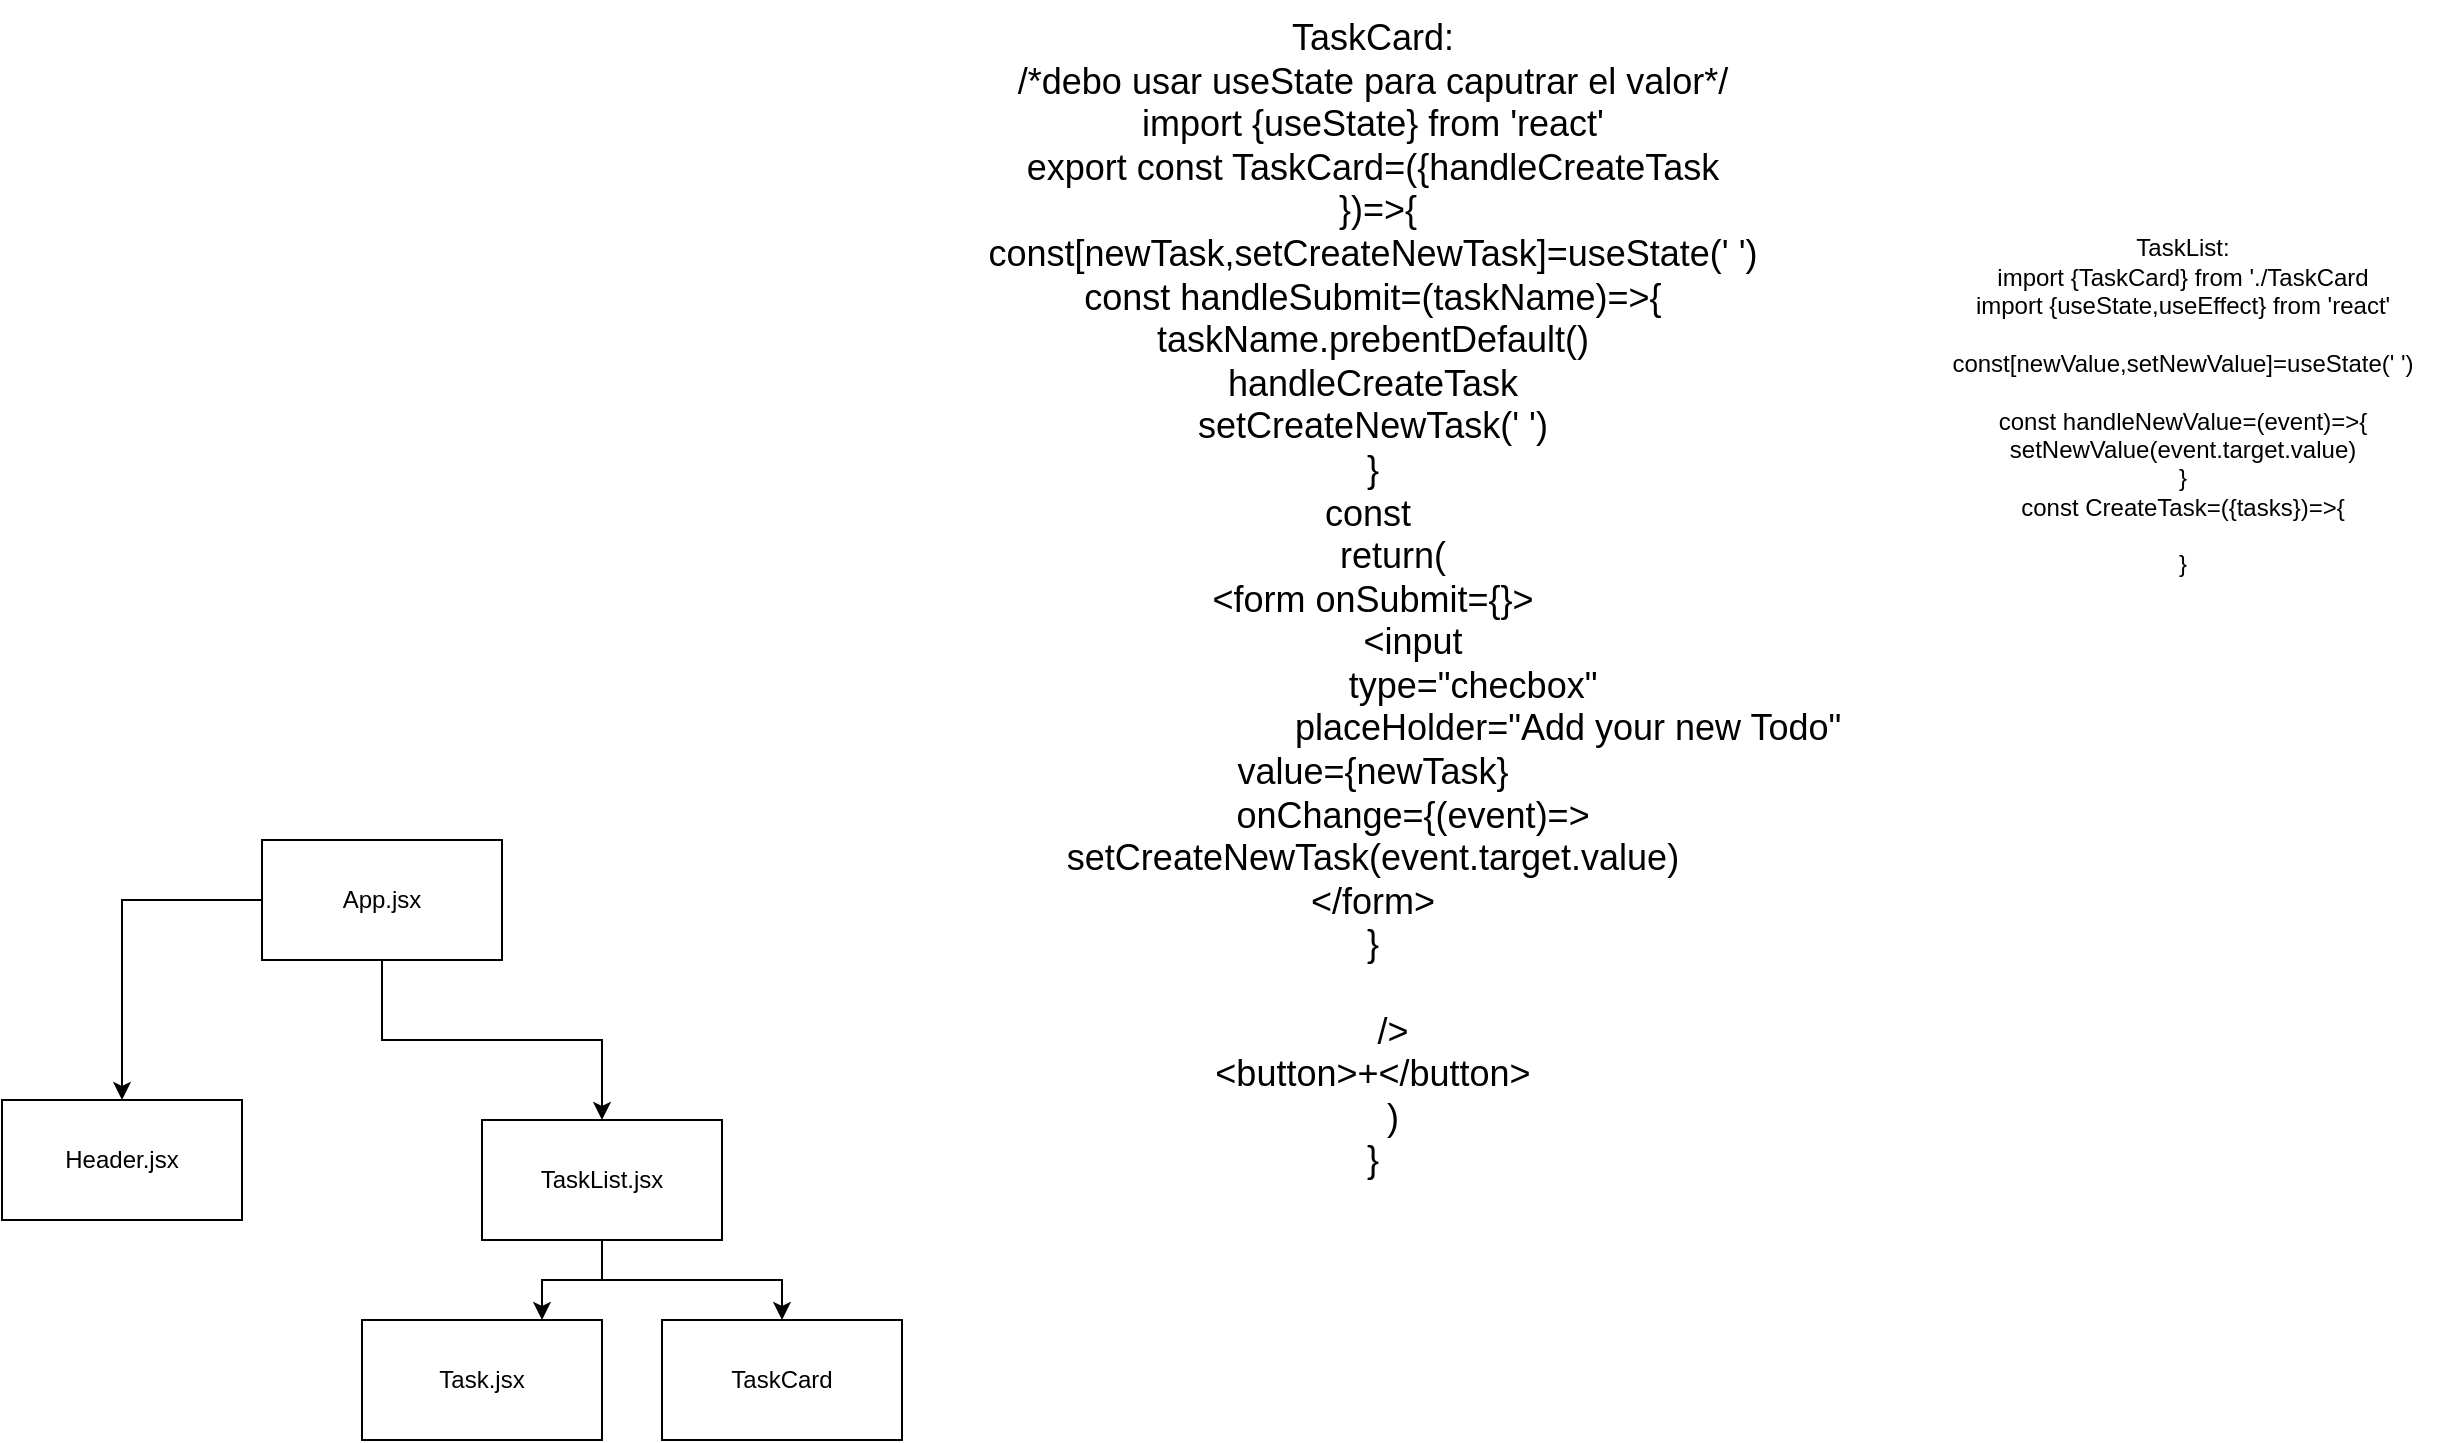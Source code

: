 <mxfile version="21.3.7" type="device">
  <diagram name="Página-1" id="5jgCKm69iCYjD3TTl4Ua">
    <mxGraphModel dx="1605" dy="1701" grid="1" gridSize="10" guides="1" tooltips="1" connect="1" arrows="1" fold="1" page="1" pageScale="1" pageWidth="827" pageHeight="1169" math="0" shadow="0">
      <root>
        <mxCell id="0" />
        <mxCell id="1" parent="0" />
        <mxCell id="GFIEYMgBZcu4WTuVS4hW-6" style="edgeStyle=orthogonalEdgeStyle;rounded=0;orthogonalLoop=1;jettySize=auto;html=1;" edge="1" parent="1" source="GFIEYMgBZcu4WTuVS4hW-1" target="GFIEYMgBZcu4WTuVS4hW-2">
          <mxGeometry relative="1" as="geometry" />
        </mxCell>
        <mxCell id="GFIEYMgBZcu4WTuVS4hW-7" style="edgeStyle=orthogonalEdgeStyle;rounded=0;orthogonalLoop=1;jettySize=auto;html=1;entryX=0.5;entryY=0;entryDx=0;entryDy=0;" edge="1" parent="1" source="GFIEYMgBZcu4WTuVS4hW-1" target="GFIEYMgBZcu4WTuVS4hW-3">
          <mxGeometry relative="1" as="geometry" />
        </mxCell>
        <mxCell id="GFIEYMgBZcu4WTuVS4hW-1" value="App.jsx" style="whiteSpace=wrap;html=1;" vertex="1" parent="1">
          <mxGeometry x="120" y="70" width="120" height="60" as="geometry" />
        </mxCell>
        <mxCell id="GFIEYMgBZcu4WTuVS4hW-2" value="Header.jsx" style="whiteSpace=wrap;html=1;" vertex="1" parent="1">
          <mxGeometry x="-10" y="200" width="120" height="60" as="geometry" />
        </mxCell>
        <mxCell id="GFIEYMgBZcu4WTuVS4hW-8" style="edgeStyle=orthogonalEdgeStyle;rounded=0;orthogonalLoop=1;jettySize=auto;html=1;entryX=0.75;entryY=0;entryDx=0;entryDy=0;" edge="1" parent="1" source="GFIEYMgBZcu4WTuVS4hW-3" target="GFIEYMgBZcu4WTuVS4hW-4">
          <mxGeometry relative="1" as="geometry" />
        </mxCell>
        <mxCell id="GFIEYMgBZcu4WTuVS4hW-9" style="edgeStyle=orthogonalEdgeStyle;rounded=0;orthogonalLoop=1;jettySize=auto;html=1;" edge="1" parent="1" source="GFIEYMgBZcu4WTuVS4hW-3" target="GFIEYMgBZcu4WTuVS4hW-5">
          <mxGeometry relative="1" as="geometry" />
        </mxCell>
        <mxCell id="GFIEYMgBZcu4WTuVS4hW-3" value="TaskList.jsx&lt;br&gt;" style="whiteSpace=wrap;html=1;" vertex="1" parent="1">
          <mxGeometry x="230" y="210" width="120" height="60" as="geometry" />
        </mxCell>
        <mxCell id="GFIEYMgBZcu4WTuVS4hW-4" value="Task.jsx&lt;br&gt;" style="whiteSpace=wrap;html=1;" vertex="1" parent="1">
          <mxGeometry x="170" y="310" width="120" height="60" as="geometry" />
        </mxCell>
        <mxCell id="GFIEYMgBZcu4WTuVS4hW-5" value="TaskCard" style="whiteSpace=wrap;html=1;" vertex="1" parent="1">
          <mxGeometry x="320" y="310" width="120" height="60" as="geometry" />
        </mxCell>
        <mxCell id="GFIEYMgBZcu4WTuVS4hW-10" value="&lt;font style=&quot;font-size: 18px;&quot;&gt;TaskCard:&lt;br&gt;/*debo usar useState para caputrar el valor*/&lt;br&gt;import {useState} from &#39;react&#39;&lt;br&gt;export const TaskCard=({handleCreateTask&lt;br&gt;&amp;nbsp;})=&amp;gt;{&lt;br&gt;const[newTask,setCreateNewTask]=useState(&#39; &#39;)&lt;br&gt;const handleSubmit=(taskName)=&amp;gt;{&lt;br&gt;taskName.prebentDefault()&lt;br&gt;handleCreateTask&lt;br&gt;setCreateNewTask(&#39; &#39;)&lt;br&gt;}&lt;br&gt;const&amp;nbsp;&lt;br&gt;&lt;span style=&quot;&quot;&gt;&lt;span style=&quot;&quot;&gt;&amp;nbsp;&amp;nbsp;&amp;nbsp;&amp;nbsp;&lt;/span&gt;&lt;/span&gt;return(&lt;br&gt;&amp;lt;form onSubmit={}&amp;gt;&lt;br&gt;&lt;span style=&quot;&quot;&gt;&lt;span style=&quot;&quot;&gt;&amp;nbsp;&amp;nbsp;&amp;nbsp;&amp;nbsp;&lt;/span&gt;&lt;/span&gt;&lt;span style=&quot;&quot;&gt;&lt;span style=&quot;&quot;&gt;&amp;nbsp;&amp;nbsp;&amp;nbsp;&amp;nbsp;&lt;/span&gt;&lt;/span&gt;&amp;lt;input &lt;br&gt;&lt;span style=&quot;&quot;&gt;&lt;span style=&quot;&quot;&gt;&amp;nbsp;&amp;nbsp;&amp;nbsp;&amp;nbsp;&lt;/span&gt;&lt;/span&gt;&lt;span style=&quot;&quot;&gt;&lt;span style=&quot;&quot;&gt;&amp;nbsp;&amp;nbsp;&amp;nbsp;&amp;nbsp;&lt;/span&gt;&lt;/span&gt;&lt;span style=&quot;&quot;&gt;&lt;span style=&quot;&quot;&gt;&amp;nbsp;&amp;nbsp;&amp;nbsp;&amp;nbsp;&lt;/span&gt;&lt;/span&gt;&lt;span style=&quot;&quot;&gt;&lt;span style=&quot;&quot;&gt;&amp;nbsp;&amp;nbsp;&amp;nbsp;&amp;nbsp;&lt;/span&gt;&lt;/span&gt;&lt;span style=&quot;&quot;&gt;&lt;span style=&quot;&quot;&gt;&amp;nbsp;&amp;nbsp;&amp;nbsp;&amp;nbsp;&lt;/span&gt;&lt;/span&gt;type=&quot;checbox&quot;&lt;br&gt;&lt;span style=&quot;&quot;&gt;&lt;span style=&quot;&quot;&gt;&amp;nbsp;&amp;nbsp;&amp;nbsp;&amp;nbsp;&lt;/span&gt;&lt;/span&gt;&amp;nbsp; &amp;nbsp;&lt;span style=&quot;&quot;&gt;&lt;span style=&quot;&quot;&gt;&amp;nbsp;&amp;nbsp;&amp;nbsp;&amp;nbsp;&lt;/span&gt;&lt;/span&gt;&lt;span style=&quot;&quot;&gt;&lt;span style=&quot;&quot;&gt;&amp;nbsp;&amp;nbsp;&amp;nbsp;&amp;nbsp;&lt;/span&gt;&lt;/span&gt;&lt;span style=&quot;&quot;&gt;&lt;span style=&quot;&quot;&gt;&amp;nbsp;&amp;nbsp;&amp;nbsp;&amp;nbsp;&lt;/span&gt;&lt;/span&gt;&lt;span style=&quot;&quot;&gt;&lt;span style=&quot;&quot;&gt;&amp;nbsp;&amp;nbsp;&amp;nbsp;&amp;nbsp;&lt;/span&gt;&lt;/span&gt;&lt;span style=&quot;&quot;&gt;&lt;span style=&quot;&quot;&gt;&amp;nbsp;&amp;nbsp;&amp;nbsp;&amp;nbsp;&lt;/span&gt;&lt;/span&gt;&lt;span style=&quot;&quot;&gt;&lt;span style=&quot;&quot;&gt;&amp;nbsp;&amp;nbsp;&amp;nbsp;&amp;nbsp;&lt;/span&gt;&lt;/span&gt;&lt;span style=&quot;&quot;&gt;&lt;span style=&quot;&quot;&gt;&amp;nbsp;&amp;nbsp;&amp;nbsp;&amp;nbsp;&lt;/span&gt;&lt;/span&gt;&lt;span style=&quot;&quot;&gt;&lt;span style=&quot;&quot;&gt;&amp;nbsp;&amp;nbsp;&amp;nbsp;&amp;nbsp;&lt;/span&gt;&lt;/span&gt;placeHolder=&quot;Add your new Todo&quot;&lt;br&gt;value={newTask}&lt;br&gt;&lt;span style=&quot;&quot;&gt;&lt;span style=&quot;&quot;&gt;&amp;nbsp;&amp;nbsp;&amp;nbsp;&amp;nbsp;&lt;/span&gt;&lt;/span&gt;&lt;span style=&quot;&quot;&gt;&lt;span style=&quot;&quot;&gt;&amp;nbsp;&amp;nbsp;&amp;nbsp;&amp;nbsp;&lt;/span&gt;&lt;/span&gt;onChange={(event)=&amp;gt;&lt;br&gt;setCreateNewTask(event.target.value)&lt;br&gt;&amp;lt;/form&amp;gt;&lt;br&gt;}&lt;br&gt;&lt;span style=&quot;&quot;&gt;&lt;span style=&quot;&quot;&gt;&amp;nbsp;&amp;nbsp;&amp;nbsp;&amp;nbsp;&lt;/span&gt;&lt;/span&gt;&lt;span style=&quot;&quot;&gt;&lt;span style=&quot;&quot;&gt;&amp;nbsp;&amp;nbsp;&amp;nbsp;&amp;nbsp;&lt;/span&gt;&lt;/span&gt;&lt;br&gt;&lt;span style=&quot;&quot;&gt;&lt;span style=&quot;&quot;&gt;&amp;nbsp;&amp;nbsp;&amp;nbsp;&amp;nbsp;&lt;/span&gt;&lt;/span&gt;/&amp;gt;&lt;br&gt;&amp;lt;button&amp;gt;+&amp;lt;/button&amp;gt;&lt;br&gt;&lt;span style=&quot;&quot;&gt;&lt;span style=&quot;&quot;&gt;&amp;nbsp;&amp;nbsp;&amp;nbsp;&amp;nbsp;&lt;/span&gt;&lt;/span&gt;)&lt;br&gt;}&lt;/font&gt;" style="text;html=1;align=center;verticalAlign=middle;resizable=0;points=[];autosize=1;strokeColor=none;fillColor=none;" vertex="1" parent="1">
          <mxGeometry x="430" y="-350" width="490" height="600" as="geometry" />
        </mxCell>
        <mxCell id="GFIEYMgBZcu4WTuVS4hW-12" value="TaskList:&lt;br&gt;import {TaskCard} from &#39;./TaskCard&lt;br&gt;import {useState,useEffect} from &#39;react&#39;&lt;br&gt;&lt;br&gt;const[newValue,setNewValue]=useState(&#39; &#39;)&lt;br&gt;&lt;br&gt;const handleNewValue=(event)=&amp;gt;{&lt;br&gt;setNewValue(event.target.value)&lt;br&gt;}&lt;br&gt;const CreateTask=({tasks})=&amp;gt;{&lt;br&gt;&lt;br&gt;}" style="text;html=1;align=center;verticalAlign=middle;resizable=0;points=[];autosize=1;strokeColor=none;fillColor=none;" vertex="1" parent="1">
          <mxGeometry x="950" y="-242" width="260" height="190" as="geometry" />
        </mxCell>
      </root>
    </mxGraphModel>
  </diagram>
</mxfile>
